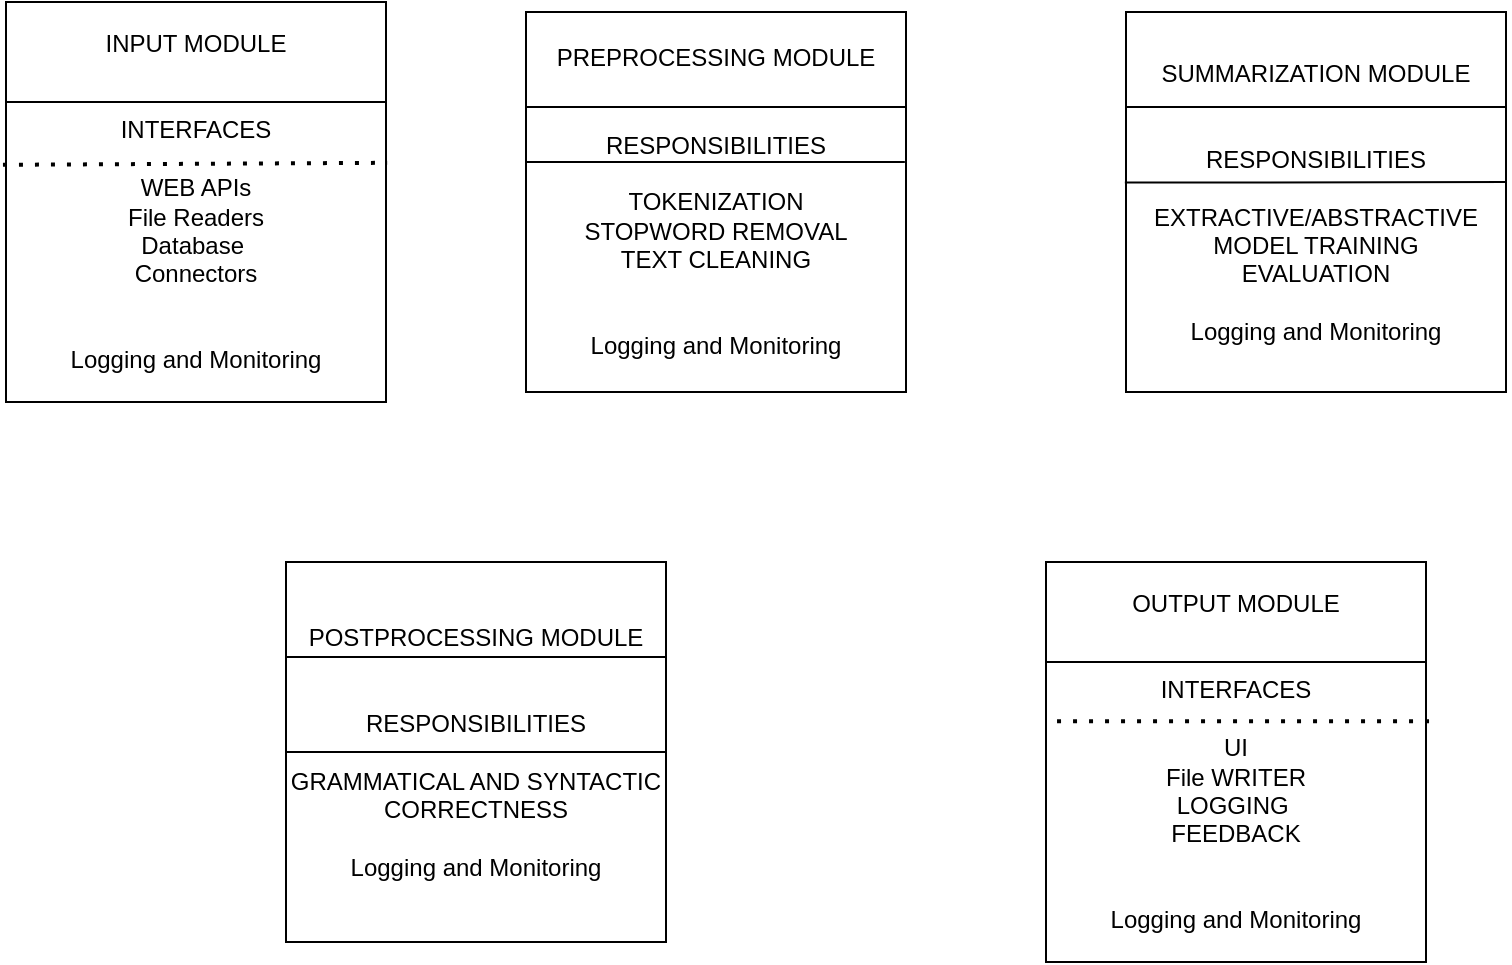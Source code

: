 <mxfile version="23.1.2" type="device">
  <diagram name="Page-1" id="AAed3wVcsujwBls0j5fg">
    <mxGraphModel dx="1221" dy="599" grid="1" gridSize="10" guides="1" tooltips="1" connect="1" arrows="1" fold="1" page="1" pageScale="1" pageWidth="850" pageHeight="1100" math="0" shadow="0">
      <root>
        <mxCell id="0" />
        <mxCell id="1" parent="0" />
        <mxCell id="4x9wCciTF-_-L7Danrmb-4" value="" style="endArrow=none;dashed=1;html=1;dashPattern=1 3;strokeWidth=2;rounded=0;exitX=0;exitY=0.319;exitDx=0;exitDy=0;entryX=0.996;entryY=0.314;entryDx=0;entryDy=0;entryPerimeter=0;exitPerimeter=0;" edge="1" parent="1" source="4x9wCciTF-_-L7Danrmb-1" target="4x9wCciTF-_-L7Danrmb-1">
          <mxGeometry width="50" height="50" relative="1" as="geometry">
            <mxPoint x="400" y="340" as="sourcePoint" />
            <mxPoint x="450" y="290" as="targetPoint" />
            <Array as="points" />
          </mxGeometry>
        </mxCell>
        <mxCell id="4x9wCciTF-_-L7Danrmb-1" value="INPUT MODULE&lt;br&gt;&lt;br&gt;&lt;br&gt;INTERFACES&lt;br&gt;&lt;br&gt;WEB APIs&lt;br&gt;File Readers&lt;br&gt;Database&amp;nbsp;&lt;br&gt;Connectors&lt;br&gt;&lt;br&gt;&lt;br&gt;Logging and Monitoring" style="rounded=0;whiteSpace=wrap;html=1;" vertex="1" parent="1">
          <mxGeometry x="60" y="60" width="190" height="200" as="geometry" />
        </mxCell>
        <mxCell id="4x9wCciTF-_-L7Danrmb-7" value="" style="endArrow=none;html=1;rounded=0;exitX=0;exitY=0.25;exitDx=0;exitDy=0;entryX=1;entryY=0.25;entryDx=0;entryDy=0;" edge="1" parent="1" source="4x9wCciTF-_-L7Danrmb-1" target="4x9wCciTF-_-L7Danrmb-1">
          <mxGeometry width="50" height="50" relative="1" as="geometry">
            <mxPoint x="400" y="290" as="sourcePoint" />
            <mxPoint x="450" y="240" as="targetPoint" />
          </mxGeometry>
        </mxCell>
        <mxCell id="4x9wCciTF-_-L7Danrmb-8" value="" style="endArrow=none;dashed=1;html=1;dashPattern=1 3;strokeWidth=2;rounded=0;exitX=-0.008;exitY=0.407;exitDx=0;exitDy=0;exitPerimeter=0;entryX=1.003;entryY=0.402;entryDx=0;entryDy=0;entryPerimeter=0;" edge="1" parent="1" source="4x9wCciTF-_-L7Danrmb-1" target="4x9wCciTF-_-L7Danrmb-1">
          <mxGeometry width="50" height="50" relative="1" as="geometry">
            <mxPoint x="400" y="290" as="sourcePoint" />
            <mxPoint x="450" y="240" as="targetPoint" />
          </mxGeometry>
        </mxCell>
        <mxCell id="4x9wCciTF-_-L7Danrmb-9" value="PREPROCESSING MODULE&lt;br&gt;&lt;br&gt;&lt;br&gt;RESPONSIBILITIES&lt;br&gt;&lt;br&gt;TOKENIZATION&lt;br&gt;STOPWORD REMOVAL&lt;br&gt;TEXT CLEANING&lt;br&gt;&lt;br&gt;&lt;br&gt;Logging and Monitoring" style="rounded=0;whiteSpace=wrap;html=1;" vertex="1" parent="1">
          <mxGeometry x="320" y="65" width="190" height="190" as="geometry" />
        </mxCell>
        <mxCell id="4x9wCciTF-_-L7Danrmb-10" value="" style="endArrow=none;html=1;rounded=0;exitX=0;exitY=0.25;exitDx=0;exitDy=0;entryX=1;entryY=0.25;entryDx=0;entryDy=0;" edge="1" parent="1" source="4x9wCciTF-_-L7Danrmb-9" target="4x9wCciTF-_-L7Danrmb-9">
          <mxGeometry width="50" height="50" relative="1" as="geometry">
            <mxPoint x="400" y="290" as="sourcePoint" />
            <mxPoint x="450" y="240" as="targetPoint" />
          </mxGeometry>
        </mxCell>
        <mxCell id="4x9wCciTF-_-L7Danrmb-11" value="" style="endArrow=none;html=1;rounded=0;exitX=-0.001;exitY=0.447;exitDx=0;exitDy=0;exitPerimeter=0;entryX=0.996;entryY=0.447;entryDx=0;entryDy=0;entryPerimeter=0;" edge="1" parent="1">
          <mxGeometry width="50" height="50" relative="1" as="geometry">
            <mxPoint x="320.0" y="140.0" as="sourcePoint" />
            <mxPoint x="509.43" y="140.0" as="targetPoint" />
          </mxGeometry>
        </mxCell>
        <mxCell id="4x9wCciTF-_-L7Danrmb-12" value="SUMMARIZATION MODULE&lt;br&gt;&lt;br&gt;&lt;br&gt;RESPONSIBILITIES&lt;br&gt;&lt;br&gt;EXTRACTIVE/ABSTRACTIVE&lt;br&gt;MODEL TRAINING&lt;br&gt;EVALUATION&lt;br&gt;&lt;br&gt;Logging and Monitoring" style="rounded=0;whiteSpace=wrap;html=1;" vertex="1" parent="1">
          <mxGeometry x="620" y="65" width="190" height="190" as="geometry" />
        </mxCell>
        <mxCell id="4x9wCciTF-_-L7Danrmb-13" value="" style="endArrow=none;html=1;rounded=0;exitX=1;exitY=0.25;exitDx=0;exitDy=0;entryX=0;entryY=0.25;entryDx=0;entryDy=0;" edge="1" parent="1" source="4x9wCciTF-_-L7Danrmb-12" target="4x9wCciTF-_-L7Danrmb-12">
          <mxGeometry width="50" height="50" relative="1" as="geometry">
            <mxPoint x="400" y="290" as="sourcePoint" />
            <mxPoint x="450" y="240" as="targetPoint" />
          </mxGeometry>
        </mxCell>
        <mxCell id="4x9wCciTF-_-L7Danrmb-14" value="" style="endArrow=none;html=1;rounded=0;entryX=-0.003;entryY=0.449;entryDx=0;entryDy=0;entryPerimeter=0;" edge="1" parent="1" target="4x9wCciTF-_-L7Danrmb-12">
          <mxGeometry width="50" height="50" relative="1" as="geometry">
            <mxPoint x="810" y="150" as="sourcePoint" />
            <mxPoint x="450" y="240" as="targetPoint" />
          </mxGeometry>
        </mxCell>
        <mxCell id="4x9wCciTF-_-L7Danrmb-17" value="POSTPROCESSING MODULE&lt;br&gt;&lt;br&gt;&lt;br&gt;RESPONSIBILITIES&lt;br&gt;&lt;br&gt;GRAMMATICAL AND SYNTACTIC CORRECTNESS&lt;br&gt;&amp;nbsp;&lt;br&gt;Logging and Monitoring" style="rounded=0;whiteSpace=wrap;html=1;" vertex="1" parent="1">
          <mxGeometry x="200" y="340" width="190" height="190" as="geometry" />
        </mxCell>
        <mxCell id="4x9wCciTF-_-L7Danrmb-18" value="" style="endArrow=none;html=1;rounded=0;exitX=1;exitY=0.25;exitDx=0;exitDy=0;entryX=0;entryY=0.25;entryDx=0;entryDy=0;" edge="1" parent="1" source="4x9wCciTF-_-L7Danrmb-17" target="4x9wCciTF-_-L7Danrmb-17">
          <mxGeometry width="50" height="50" relative="1" as="geometry">
            <mxPoint x="440" y="290" as="sourcePoint" />
            <mxPoint x="490" y="240" as="targetPoint" />
          </mxGeometry>
        </mxCell>
        <mxCell id="4x9wCciTF-_-L7Danrmb-19" value="" style="endArrow=none;html=1;rounded=0;exitX=1;exitY=0.5;exitDx=0;exitDy=0;entryX=0;entryY=0.5;entryDx=0;entryDy=0;" edge="1" parent="1" source="4x9wCciTF-_-L7Danrmb-17" target="4x9wCciTF-_-L7Danrmb-17">
          <mxGeometry width="50" height="50" relative="1" as="geometry">
            <mxPoint x="440" y="290" as="sourcePoint" />
            <mxPoint x="490" y="240" as="targetPoint" />
          </mxGeometry>
        </mxCell>
        <mxCell id="4x9wCciTF-_-L7Danrmb-20" value="OUTPUT MODULE&lt;br&gt;&lt;br&gt;&lt;br&gt;INTERFACES&lt;br&gt;&lt;br&gt;UI&lt;br&gt;File WRITER&lt;br&gt;LOGGING&amp;nbsp;&lt;br&gt;FEEDBACK&lt;br&gt;&lt;br&gt;&lt;br&gt;Logging and Monitoring" style="rounded=0;whiteSpace=wrap;html=1;" vertex="1" parent="1">
          <mxGeometry x="580" y="340" width="190" height="200" as="geometry" />
        </mxCell>
        <mxCell id="4x9wCciTF-_-L7Danrmb-21" value="" style="endArrow=none;dashed=1;html=1;dashPattern=1 3;strokeWidth=2;rounded=0;exitX=1.008;exitY=0.398;exitDx=0;exitDy=0;exitPerimeter=0;entryX=0.006;entryY=0.398;entryDx=0;entryDy=0;entryPerimeter=0;" edge="1" parent="1" source="4x9wCciTF-_-L7Danrmb-20" target="4x9wCciTF-_-L7Danrmb-20">
          <mxGeometry width="50" height="50" relative="1" as="geometry">
            <mxPoint x="440" y="290" as="sourcePoint" />
            <mxPoint x="490" y="240" as="targetPoint" />
          </mxGeometry>
        </mxCell>
        <mxCell id="4x9wCciTF-_-L7Danrmb-22" value="" style="endArrow=none;html=1;rounded=0;exitX=1;exitY=0.25;exitDx=0;exitDy=0;entryX=0;entryY=0.25;entryDx=0;entryDy=0;" edge="1" parent="1" source="4x9wCciTF-_-L7Danrmb-20" target="4x9wCciTF-_-L7Danrmb-20">
          <mxGeometry width="50" height="50" relative="1" as="geometry">
            <mxPoint x="440" y="290" as="sourcePoint" />
            <mxPoint x="490" y="240" as="targetPoint" />
          </mxGeometry>
        </mxCell>
      </root>
    </mxGraphModel>
  </diagram>
</mxfile>
